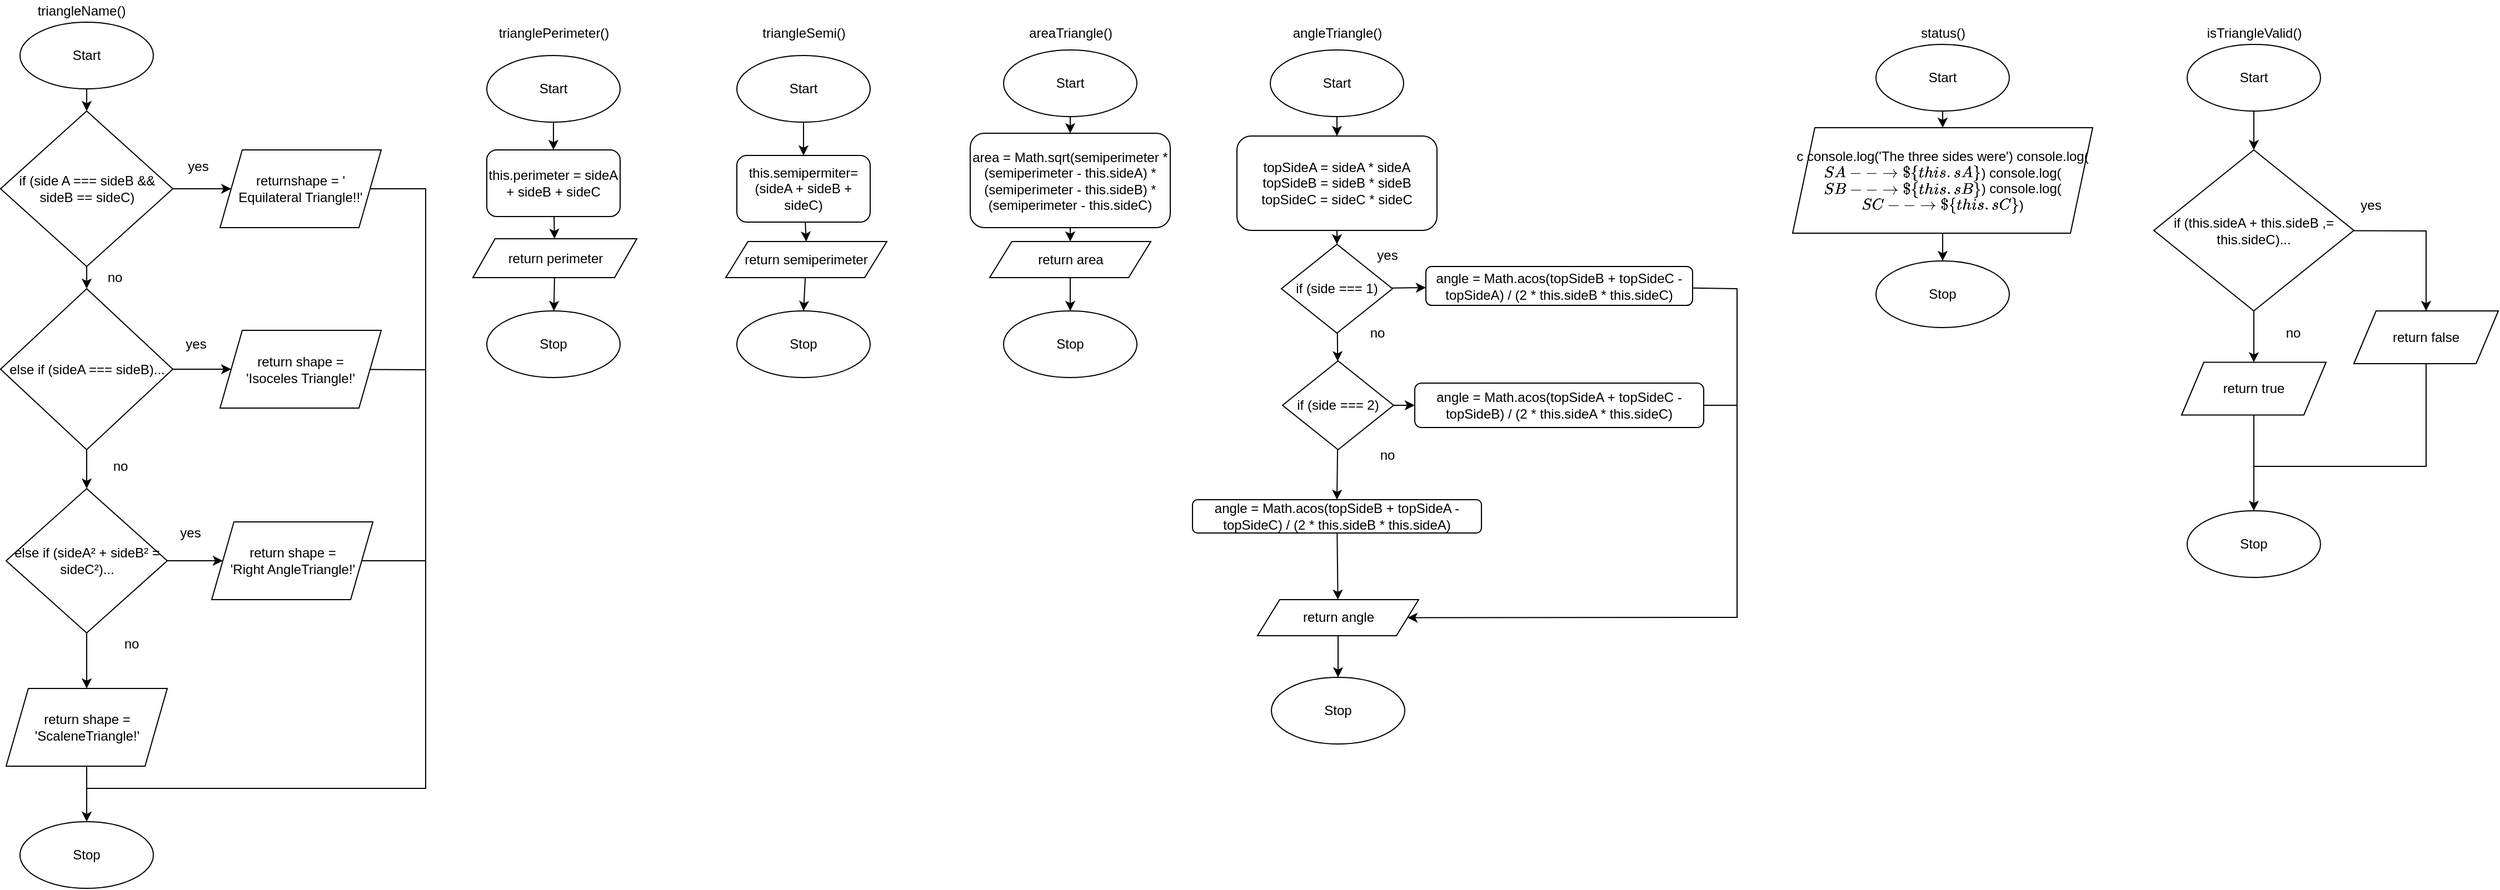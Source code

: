 <mxfile>
    <diagram id="bVoswQC8T6PlKmy4Bn8u" name="Page-1">
        <mxGraphModel dx="1790" dy="1248" grid="1" gridSize="10" guides="1" tooltips="1" connect="1" arrows="1" fold="1" page="1" pageScale="1" pageWidth="827" pageHeight="1169" math="0" shadow="0">
            <root>
                <mxCell id="0"/>
                <mxCell id="1" parent="0"/>
                <mxCell id="135" value="" style="edgeStyle=none;html=1;" parent="1" source="3" target="134" edge="1">
                    <mxGeometry relative="1" as="geometry"/>
                </mxCell>
                <mxCell id="3" value="Start" style="ellipse;whiteSpace=wrap;html=1;" parent="1" vertex="1">
                    <mxGeometry x="105" y="140" width="120" height="60" as="geometry"/>
                </mxCell>
                <mxCell id="4" value="Stop" style="ellipse;whiteSpace=wrap;html=1;" parent="1" vertex="1">
                    <mxGeometry x="105" y="860" width="120" height="60" as="geometry"/>
                </mxCell>
                <mxCell id="127" value="triangleName()" style="text;html=1;align=center;verticalAlign=middle;resizable=0;points=[];autosize=1;strokeColor=none;fillColor=none;" parent="1" vertex="1">
                    <mxGeometry x="115" y="120" width="90" height="20" as="geometry"/>
                </mxCell>
                <mxCell id="128" value="trianglePerimeter()" style="text;html=1;align=center;verticalAlign=middle;resizable=0;points=[];autosize=1;strokeColor=none;fillColor=none;" parent="1" vertex="1">
                    <mxGeometry x="530" y="140" width="110" height="20" as="geometry"/>
                </mxCell>
                <mxCell id="129" value="triangleSemi()" style="text;html=1;align=center;verticalAlign=middle;resizable=0;points=[];autosize=1;strokeColor=none;fillColor=none;" parent="1" vertex="1">
                    <mxGeometry x="765" y="140" width="90" height="20" as="geometry"/>
                </mxCell>
                <mxCell id="130" value="angleTriangle()" style="text;html=1;align=center;verticalAlign=middle;resizable=0;points=[];autosize=1;strokeColor=none;fillColor=none;" parent="1" vertex="1">
                    <mxGeometry x="1240" y="140" width="100" height="20" as="geometry"/>
                </mxCell>
                <mxCell id="133" value="status()" style="text;html=1;align=center;verticalAlign=middle;resizable=0;points=[];autosize=1;strokeColor=none;fillColor=none;" parent="1" vertex="1">
                    <mxGeometry x="1805" y="140" width="60" height="20" as="geometry"/>
                </mxCell>
                <mxCell id="140" value="" style="edgeStyle=none;html=1;" parent="1" source="134" target="136" edge="1">
                    <mxGeometry relative="1" as="geometry"/>
                </mxCell>
                <mxCell id="158" style="edgeStyle=none;html=1;entryX=0;entryY=0.5;entryDx=0;entryDy=0;" parent="1" source="134" target="157" edge="1">
                    <mxGeometry relative="1" as="geometry"/>
                </mxCell>
                <mxCell id="134" value="if (side A === sideB &amp;amp;&amp;amp; sideB == sideC)" style="rhombus;whiteSpace=wrap;html=1;" parent="1" vertex="1">
                    <mxGeometry x="87.5" y="220" width="155" height="140" as="geometry"/>
                </mxCell>
                <mxCell id="139" value="" style="edgeStyle=none;html=1;" parent="1" source="136" target="138" edge="1">
                    <mxGeometry relative="1" as="geometry"/>
                </mxCell>
                <mxCell id="160" style="edgeStyle=none;html=1;entryX=0;entryY=0.5;entryDx=0;entryDy=0;" parent="1" source="136" target="159" edge="1">
                    <mxGeometry relative="1" as="geometry"/>
                </mxCell>
                <mxCell id="136" value="else if (sideA === sideB)..." style="rhombus;whiteSpace=wrap;html=1;" parent="1" vertex="1">
                    <mxGeometry x="87.5" y="380" width="155" height="145" as="geometry"/>
                </mxCell>
                <mxCell id="147" style="edgeStyle=none;html=1;entryX=0.5;entryY=0;entryDx=0;entryDy=0;" parent="1" source="138" target="146" edge="1">
                    <mxGeometry relative="1" as="geometry"/>
                </mxCell>
                <mxCell id="162" style="edgeStyle=none;html=1;entryX=0;entryY=0.5;entryDx=0;entryDy=0;" parent="1" source="138" target="161" edge="1">
                    <mxGeometry relative="1" as="geometry"/>
                </mxCell>
                <mxCell id="138" value="&lt;span&gt;else if (sideA² + sideB² = sideC²)...&lt;/span&gt;" style="rhombus;whiteSpace=wrap;html=1;" parent="1" vertex="1">
                    <mxGeometry x="92.5" y="560" width="145" height="130" as="geometry"/>
                </mxCell>
                <mxCell id="142" value="no" style="text;html=1;align=center;verticalAlign=middle;resizable=0;points=[];autosize=1;strokeColor=none;fillColor=none;" parent="1" vertex="1">
                    <mxGeometry x="175" y="360" width="30" height="20" as="geometry"/>
                </mxCell>
                <mxCell id="143" value="no" style="text;html=1;align=center;verticalAlign=middle;resizable=0;points=[];autosize=1;strokeColor=none;fillColor=none;" parent="1" vertex="1">
                    <mxGeometry x="180" y="530" width="30" height="20" as="geometry"/>
                </mxCell>
                <mxCell id="144" value="no" style="text;html=1;align=center;verticalAlign=middle;resizable=0;points=[];autosize=1;strokeColor=none;fillColor=none;" parent="1" vertex="1">
                    <mxGeometry x="190" y="690" width="30" height="20" as="geometry"/>
                </mxCell>
                <mxCell id="151" style="edgeStyle=none;html=1;entryX=0.5;entryY=0;entryDx=0;entryDy=0;" parent="1" source="146" target="4" edge="1">
                    <mxGeometry relative="1" as="geometry"/>
                </mxCell>
                <mxCell id="146" value="return shape = 'ScaleneTriangle!'" style="shape=parallelogram;perimeter=parallelogramPerimeter;whiteSpace=wrap;html=1;fixedSize=1;" parent="1" vertex="1">
                    <mxGeometry x="92.5" y="740" width="145" height="70" as="geometry"/>
                </mxCell>
                <mxCell id="152" value="yes" style="text;html=1;align=center;verticalAlign=middle;resizable=0;points=[];autosize=1;strokeColor=none;fillColor=none;" parent="1" vertex="1">
                    <mxGeometry x="250" y="260" width="30" height="20" as="geometry"/>
                </mxCell>
                <mxCell id="153" value="yes" style="text;html=1;align=center;verticalAlign=middle;resizable=0;points=[];autosize=1;strokeColor=none;fillColor=none;" parent="1" vertex="1">
                    <mxGeometry x="247.5" y="420" width="30" height="20" as="geometry"/>
                </mxCell>
                <mxCell id="154" value="yes" style="text;html=1;align=center;verticalAlign=middle;resizable=0;points=[];autosize=1;strokeColor=none;fillColor=none;" parent="1" vertex="1">
                    <mxGeometry x="242.5" y="590" width="30" height="20" as="geometry"/>
                </mxCell>
                <mxCell id="165" style="edgeStyle=none;html=1;rounded=0;endArrow=none;endFill=0;" parent="1" source="157" edge="1">
                    <mxGeometry relative="1" as="geometry">
                        <mxPoint x="470.0" y="460" as="targetPoint"/>
                        <Array as="points">
                            <mxPoint x="470" y="290"/>
                        </Array>
                    </mxGeometry>
                </mxCell>
                <mxCell id="157" value="returnshape = '&lt;br&gt;Equilateral Triangle!!'" style="shape=parallelogram;perimeter=parallelogramPerimeter;whiteSpace=wrap;html=1;fixedSize=1;" parent="1" vertex="1">
                    <mxGeometry x="285" y="255" width="145" height="70" as="geometry"/>
                </mxCell>
                <mxCell id="164" style="edgeStyle=none;html=1;rounded=0;endArrow=none;endFill=0;" parent="1" source="159" edge="1">
                    <mxGeometry relative="1" as="geometry">
                        <mxPoint x="470.0" y="630" as="targetPoint"/>
                        <Array as="points">
                            <mxPoint x="470" y="453"/>
                        </Array>
                    </mxGeometry>
                </mxCell>
                <mxCell id="159" value="return shape = &lt;br&gt;'Isoceles Triangle!'" style="shape=parallelogram;perimeter=parallelogramPerimeter;whiteSpace=wrap;html=1;fixedSize=1;" parent="1" vertex="1">
                    <mxGeometry x="285" y="417.5" width="145" height="70" as="geometry"/>
                </mxCell>
                <mxCell id="163" style="edgeStyle=none;html=1;exitX=1;exitY=0.5;exitDx=0;exitDy=0;rounded=0;endArrow=none;endFill=0;" parent="1" source="161" edge="1">
                    <mxGeometry relative="1" as="geometry">
                        <mxPoint x="165" y="830" as="targetPoint"/>
                        <Array as="points">
                            <mxPoint x="470" y="625"/>
                            <mxPoint x="470" y="830"/>
                        </Array>
                    </mxGeometry>
                </mxCell>
                <mxCell id="161" value="return shape = &lt;br&gt;'Right AngleTriangle!'" style="shape=parallelogram;perimeter=parallelogramPerimeter;whiteSpace=wrap;html=1;fixedSize=1;" parent="1" vertex="1">
                    <mxGeometry x="277.5" y="590" width="145" height="70" as="geometry"/>
                </mxCell>
                <mxCell id="183" value="" style="edgeStyle=none;rounded=0;html=1;endArrow=classic;endFill=1;" parent="1" source="167" target="179" edge="1">
                    <mxGeometry relative="1" as="geometry"/>
                </mxCell>
                <mxCell id="167" value="Start" style="ellipse;whiteSpace=wrap;html=1;" parent="1" vertex="1">
                    <mxGeometry x="525" y="170" width="120" height="60" as="geometry"/>
                </mxCell>
                <mxCell id="168" value="Stop" style="ellipse;whiteSpace=wrap;html=1;" parent="1" vertex="1">
                    <mxGeometry x="525" y="400" width="120" height="60" as="geometry"/>
                </mxCell>
                <mxCell id="182" value="" style="edgeStyle=none;rounded=0;html=1;endArrow=classic;endFill=1;" parent="1" source="178" target="181" edge="1">
                    <mxGeometry relative="1" as="geometry"/>
                </mxCell>
                <mxCell id="178" value="Start" style="ellipse;whiteSpace=wrap;html=1;" parent="1" vertex="1">
                    <mxGeometry x="750" y="170" width="120" height="60" as="geometry"/>
                </mxCell>
                <mxCell id="248" value="" style="edgeStyle=none;html=1;" edge="1" parent="1" source="179" target="247">
                    <mxGeometry relative="1" as="geometry"/>
                </mxCell>
                <mxCell id="179" value="this.perimeter = sideA + sideB + sideC" style="rounded=1;whiteSpace=wrap;html=1;" parent="1" vertex="1">
                    <mxGeometry x="525" y="255" width="120" height="60" as="geometry"/>
                </mxCell>
                <mxCell id="251" style="edgeStyle=none;html=1;entryX=0.5;entryY=0;entryDx=0;entryDy=0;" edge="1" parent="1" source="181" target="250">
                    <mxGeometry relative="1" as="geometry"/>
                </mxCell>
                <mxCell id="181" value="this.semipermiter= (sideA + sideB + sideC)" style="rounded=1;whiteSpace=wrap;html=1;" parent="1" vertex="1">
                    <mxGeometry x="750" y="260" width="120" height="60" as="geometry"/>
                </mxCell>
                <mxCell id="188" value="Stop" style="ellipse;whiteSpace=wrap;html=1;" parent="1" vertex="1">
                    <mxGeometry x="750" y="400" width="120" height="60" as="geometry"/>
                </mxCell>
                <mxCell id="190" value="areaTriangle()" style="text;html=1;align=center;verticalAlign=middle;resizable=0;points=[];autosize=1;strokeColor=none;fillColor=none;" parent="1" vertex="1">
                    <mxGeometry x="1005" y="140" width="90" height="20" as="geometry"/>
                </mxCell>
                <mxCell id="191" value="" style="edgeStyle=none;rounded=0;html=1;endArrow=classic;endFill=1;" parent="1" source="192" target="194" edge="1">
                    <mxGeometry relative="1" as="geometry"/>
                </mxCell>
                <mxCell id="192" value="Start" style="ellipse;whiteSpace=wrap;html=1;" parent="1" vertex="1">
                    <mxGeometry x="990" y="165" width="120" height="60" as="geometry"/>
                </mxCell>
                <mxCell id="193" style="edgeStyle=none;rounded=0;html=1;entryX=0.5;entryY=0;entryDx=0;entryDy=0;endArrow=classic;endFill=1;startArrow=none;" parent="1" source="253" target="195" edge="1">
                    <mxGeometry relative="1" as="geometry"/>
                </mxCell>
                <mxCell id="256" style="edgeStyle=none;html=1;entryX=0.5;entryY=0;entryDx=0;entryDy=0;" edge="1" parent="1" source="194" target="253">
                    <mxGeometry relative="1" as="geometry"/>
                </mxCell>
                <mxCell id="194" value="area = Math.sqrt(semiperimeter *(semiperimeter - this.sideA) * (semiperimeter - this.sideB) * (semiperimeter - this.sideC)" style="rounded=1;whiteSpace=wrap;html=1;" parent="1" vertex="1">
                    <mxGeometry x="960" y="240" width="180" height="85" as="geometry"/>
                </mxCell>
                <mxCell id="195" value="Stop" style="ellipse;whiteSpace=wrap;html=1;" parent="1" vertex="1">
                    <mxGeometry x="990" y="400" width="120" height="60" as="geometry"/>
                </mxCell>
                <mxCell id="258" style="edgeStyle=none;html=1;entryX=0.5;entryY=0;entryDx=0;entryDy=0;" edge="1" parent="1" source="196" target="257">
                    <mxGeometry relative="1" as="geometry"/>
                </mxCell>
                <mxCell id="196" value="topSideA = sideA * sideA&lt;br&gt;topSideB = sideB * sideB&lt;br&gt;topSideC = sideC * sideC" style="rounded=1;whiteSpace=wrap;html=1;" parent="1" vertex="1">
                    <mxGeometry x="1200" y="242.5" width="180" height="85" as="geometry"/>
                </mxCell>
                <mxCell id="199" value="" style="edgeStyle=none;rounded=0;html=1;endArrow=classic;endFill=1;" parent="1" source="198" target="196" edge="1">
                    <mxGeometry relative="1" as="geometry"/>
                </mxCell>
                <mxCell id="198" value="Start" style="ellipse;whiteSpace=wrap;html=1;" parent="1" vertex="1">
                    <mxGeometry x="1230" y="165" width="120" height="60" as="geometry"/>
                </mxCell>
                <mxCell id="200" value="Stop" style="ellipse;whiteSpace=wrap;html=1;" parent="1" vertex="1">
                    <mxGeometry x="1231" y="730" width="120" height="60" as="geometry"/>
                </mxCell>
                <mxCell id="282" value="" style="edgeStyle=none;rounded=0;html=1;endArrow=classic;endFill=1;" edge="1" parent="1" source="207" target="281">
                    <mxGeometry relative="1" as="geometry"/>
                </mxCell>
                <mxCell id="207" value="angle = Math.acos(topSideB + topSideA - topSideC) / (2 * this.sideB * this.sideA)" style="rounded=1;whiteSpace=wrap;html=1;" parent="1" vertex="1">
                    <mxGeometry x="1160" y="570" width="260" height="30" as="geometry"/>
                </mxCell>
                <mxCell id="222" style="edgeStyle=none;rounded=0;html=1;entryX=0.5;entryY=0;entryDx=0;entryDy=0;fontFamily=Helvetica;fontSize=12;endArrow=classic;endFill=1;" parent="1" source="213" target="221" edge="1">
                    <mxGeometry relative="1" as="geometry"/>
                </mxCell>
                <mxCell id="213" value="Start" style="ellipse;whiteSpace=wrap;html=1;" parent="1" vertex="1">
                    <mxGeometry x="1775" y="160" width="120" height="60" as="geometry"/>
                </mxCell>
                <mxCell id="216" value="Stop" style="ellipse;whiteSpace=wrap;html=1;" parent="1" vertex="1">
                    <mxGeometry x="1775" y="355" width="120" height="60" as="geometry"/>
                </mxCell>
                <mxCell id="224" style="edgeStyle=none;rounded=0;html=1;entryX=0.5;entryY=0;entryDx=0;entryDy=0;fontFamily=Helvetica;fontSize=12;endArrow=classic;endFill=1;" parent="1" source="221" target="216" edge="1">
                    <mxGeometry relative="1" as="geometry"/>
                </mxCell>
                <mxCell id="221" value="c console.log('The three sides were') console.log(`Side A ---&amp;gt; ${this.sideA}`) console.log(`Side B ---&amp;gt; ${this.sideB}`) console.log(`Side C ---&amp;gt; ${this.sideC}`)" style="shape=parallelogram;perimeter=parallelogramPerimeter;whiteSpace=wrap;html=1;fixedSize=1;fontFamily=Helvetica;fontSize=12;" parent="1" vertex="1">
                    <mxGeometry x="1700" y="235" width="270" height="95" as="geometry"/>
                </mxCell>
                <mxCell id="226" value="isTriangleValid()" style="text;html=1;align=center;verticalAlign=middle;resizable=0;points=[];autosize=1;strokeColor=none;fillColor=none;" parent="1" vertex="1">
                    <mxGeometry x="2065" y="140" width="100" height="20" as="geometry"/>
                </mxCell>
                <mxCell id="233" style="edgeStyle=none;html=1;entryX=0.5;entryY=0;entryDx=0;entryDy=0;" parent="1" source="228" target="232" edge="1">
                    <mxGeometry relative="1" as="geometry"/>
                </mxCell>
                <mxCell id="228" value="Start" style="ellipse;whiteSpace=wrap;html=1;" parent="1" vertex="1">
                    <mxGeometry x="2055" y="160" width="120" height="60" as="geometry"/>
                </mxCell>
                <mxCell id="229" value="Stop" style="ellipse;whiteSpace=wrap;html=1;" parent="1" vertex="1">
                    <mxGeometry x="2055" y="580" width="120" height="60" as="geometry"/>
                </mxCell>
                <mxCell id="236" style="edgeStyle=none;html=1;entryX=0.5;entryY=0;entryDx=0;entryDy=0;rounded=0;" parent="1" source="232" target="239" edge="1">
                    <mxGeometry relative="1" as="geometry">
                        <mxPoint x="2350" y="387.5" as="targetPoint"/>
                        <Array as="points">
                            <mxPoint x="2270" y="328"/>
                        </Array>
                    </mxGeometry>
                </mxCell>
                <mxCell id="242" style="edgeStyle=none;rounded=0;html=1;entryX=0.5;entryY=0;entryDx=0;entryDy=0;endArrow=classic;endFill=1;" parent="1" source="232" target="241" edge="1">
                    <mxGeometry relative="1" as="geometry"/>
                </mxCell>
                <mxCell id="232" value="if (this.sideA + this.sideB ,= this.sideC)..." style="rhombus;whiteSpace=wrap;html=1;" parent="1" vertex="1">
                    <mxGeometry x="2025" y="255" width="180" height="145" as="geometry"/>
                </mxCell>
                <mxCell id="240" style="edgeStyle=none;rounded=0;html=1;endArrow=none;endFill=0;exitX=0.5;exitY=1;exitDx=0;exitDy=0;" parent="1" source="239" edge="1">
                    <mxGeometry relative="1" as="geometry">
                        <mxPoint x="2115" y="540" as="targetPoint"/>
                        <mxPoint x="2354" y="447.5" as="sourcePoint"/>
                        <Array as="points">
                            <mxPoint x="2270" y="540"/>
                        </Array>
                    </mxGeometry>
                </mxCell>
                <mxCell id="239" value="return false" style="shape=parallelogram;perimeter=parallelogramPerimeter;whiteSpace=wrap;html=1;fixedSize=1;fontFamily=Helvetica;fontSize=12;" parent="1" vertex="1">
                    <mxGeometry x="2205" y="400" width="130" height="47.5" as="geometry"/>
                </mxCell>
                <mxCell id="244" style="edgeStyle=none;rounded=0;html=1;entryX=0.5;entryY=0;entryDx=0;entryDy=0;endArrow=classic;endFill=1;" parent="1" source="241" target="229" edge="1">
                    <mxGeometry relative="1" as="geometry"/>
                </mxCell>
                <mxCell id="241" value="return true" style="shape=parallelogram;perimeter=parallelogramPerimeter;whiteSpace=wrap;html=1;fixedSize=1;fontFamily=Helvetica;fontSize=12;" parent="1" vertex="1">
                    <mxGeometry x="2050" y="446.25" width="130" height="47.5" as="geometry"/>
                </mxCell>
                <mxCell id="245" value="yes" style="text;html=1;align=center;verticalAlign=middle;resizable=0;points=[];autosize=1;strokeColor=none;fillColor=none;" parent="1" vertex="1">
                    <mxGeometry x="2205" y="295" width="30" height="20" as="geometry"/>
                </mxCell>
                <mxCell id="246" value="no" style="text;html=1;align=center;verticalAlign=middle;resizable=0;points=[];autosize=1;strokeColor=none;fillColor=none;" parent="1" vertex="1">
                    <mxGeometry x="2135" y="410" width="30" height="20" as="geometry"/>
                </mxCell>
                <mxCell id="249" value="" style="edgeStyle=none;html=1;" edge="1" parent="1" source="247" target="168">
                    <mxGeometry relative="1" as="geometry"/>
                </mxCell>
                <mxCell id="247" value="return perimeter" style="shape=parallelogram;perimeter=parallelogramPerimeter;whiteSpace=wrap;html=1;fixedSize=1;" vertex="1" parent="1">
                    <mxGeometry x="512.5" y="335" width="147.5" height="35" as="geometry"/>
                </mxCell>
                <mxCell id="252" style="edgeStyle=none;html=1;entryX=0.5;entryY=0;entryDx=0;entryDy=0;" edge="1" parent="1" source="250" target="188">
                    <mxGeometry relative="1" as="geometry"/>
                </mxCell>
                <mxCell id="250" value="return semiperimeter" style="shape=parallelogram;perimeter=parallelogramPerimeter;whiteSpace=wrap;html=1;fixedSize=1;" vertex="1" parent="1">
                    <mxGeometry x="740" y="337.5" width="145" height="32.5" as="geometry"/>
                </mxCell>
                <mxCell id="253" value="return area" style="shape=parallelogram;perimeter=parallelogramPerimeter;whiteSpace=wrap;html=1;fixedSize=1;" vertex="1" parent="1">
                    <mxGeometry x="977.5" y="337.5" width="145" height="32.5" as="geometry"/>
                </mxCell>
                <mxCell id="267" value="" style="edgeStyle=none;rounded=0;html=1;endArrow=classic;endFill=1;" edge="1" parent="1" source="257" target="266">
                    <mxGeometry relative="1" as="geometry"/>
                </mxCell>
                <mxCell id="269" value="" style="edgeStyle=none;rounded=0;html=1;endArrow=classic;endFill=1;" edge="1" parent="1" source="257" target="261">
                    <mxGeometry relative="1" as="geometry"/>
                </mxCell>
                <mxCell id="257" value="if (side === 1)" style="rhombus;whiteSpace=wrap;html=1;" vertex="1" parent="1">
                    <mxGeometry x="1240" y="340" width="100" height="80" as="geometry"/>
                </mxCell>
                <mxCell id="276" style="edgeStyle=none;rounded=0;html=1;endArrow=none;endFill=0;" edge="1" parent="1" source="261">
                    <mxGeometry relative="1" as="geometry">
                        <mxPoint x="1650" y="490" as="targetPoint"/>
                        <Array as="points">
                            <mxPoint x="1650" y="380"/>
                        </Array>
                    </mxGeometry>
                </mxCell>
                <mxCell id="261" value="angle = Math.acos(topSideB + topSideC - topSideA) / (2 * this.sideB * this.sideC)" style="rounded=1;whiteSpace=wrap;html=1;" vertex="1" parent="1">
                    <mxGeometry x="1370" y="360" width="240" height="35" as="geometry"/>
                </mxCell>
                <mxCell id="272" style="edgeStyle=none;rounded=0;html=1;entryX=0;entryY=0.5;entryDx=0;entryDy=0;endArrow=classic;endFill=1;" edge="1" parent="1" source="266" target="271">
                    <mxGeometry relative="1" as="geometry"/>
                </mxCell>
                <mxCell id="280" style="edgeStyle=none;rounded=0;html=1;entryX=0.5;entryY=0;entryDx=0;entryDy=0;endArrow=classic;endFill=1;" edge="1" parent="1" source="266" target="207">
                    <mxGeometry relative="1" as="geometry"/>
                </mxCell>
                <mxCell id="266" value="if (side === 2)" style="rhombus;whiteSpace=wrap;html=1;" vertex="1" parent="1">
                    <mxGeometry x="1241" y="445" width="100" height="80" as="geometry"/>
                </mxCell>
                <mxCell id="275" style="edgeStyle=none;rounded=0;html=1;entryX=1;entryY=0.5;entryDx=0;entryDy=0;endArrow=classic;endFill=1;exitX=1;exitY=0.5;exitDx=0;exitDy=0;" edge="1" parent="1" source="271" target="281">
                    <mxGeometry relative="1" as="geometry">
                        <Array as="points">
                            <mxPoint x="1650" y="485"/>
                            <mxPoint x="1650" y="676"/>
                        </Array>
                    </mxGeometry>
                </mxCell>
                <mxCell id="271" value="angle = Math.acos(topSideA + topSideC - topSideB) / (2 * this.sideA * this.sideC)" style="rounded=1;whiteSpace=wrap;html=1;" vertex="1" parent="1">
                    <mxGeometry x="1360" y="465" width="260" height="40" as="geometry"/>
                </mxCell>
                <mxCell id="277" value="no" style="text;html=1;align=center;verticalAlign=middle;resizable=0;points=[];autosize=1;strokeColor=none;fillColor=none;" vertex="1" parent="1">
                    <mxGeometry x="1311" y="410" width="30" height="20" as="geometry"/>
                </mxCell>
                <mxCell id="278" value="yes" style="text;html=1;align=center;verticalAlign=middle;resizable=0;points=[];autosize=1;strokeColor=none;fillColor=none;" vertex="1" parent="1">
                    <mxGeometry x="1320" y="340" width="30" height="20" as="geometry"/>
                </mxCell>
                <mxCell id="279" value="no" style="text;html=1;align=center;verticalAlign=middle;resizable=0;points=[];autosize=1;strokeColor=none;fillColor=none;" vertex="1" parent="1">
                    <mxGeometry x="1320" y="520" width="30" height="20" as="geometry"/>
                </mxCell>
                <mxCell id="283" value="" style="edgeStyle=none;rounded=0;html=1;endArrow=classic;endFill=1;" edge="1" parent="1" source="281" target="200">
                    <mxGeometry relative="1" as="geometry"/>
                </mxCell>
                <mxCell id="281" value="return angle" style="shape=parallelogram;perimeter=parallelogramPerimeter;whiteSpace=wrap;html=1;fixedSize=1;" vertex="1" parent="1">
                    <mxGeometry x="1218.5" y="660" width="145" height="32.5" as="geometry"/>
                </mxCell>
            </root>
        </mxGraphModel>
    </diagram>
</mxfile>